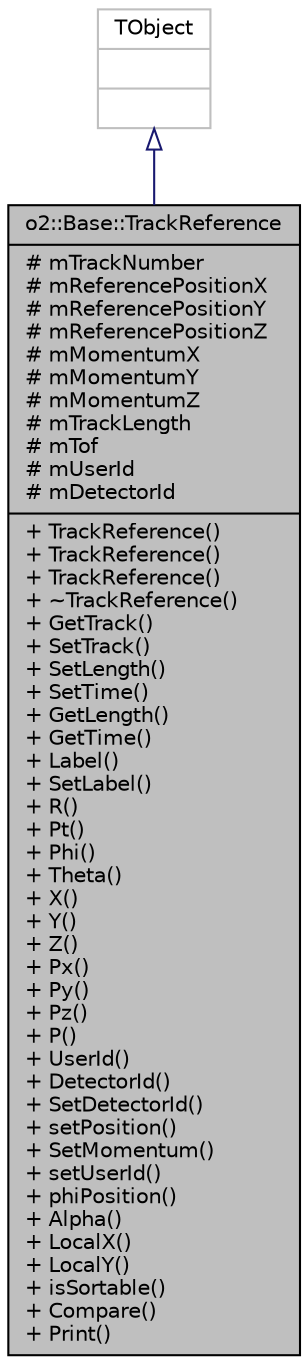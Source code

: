 digraph "o2::Base::TrackReference"
{
 // INTERACTIVE_SVG=YES
  bgcolor="transparent";
  edge [fontname="Helvetica",fontsize="10",labelfontname="Helvetica",labelfontsize="10"];
  node [fontname="Helvetica",fontsize="10",shape=record];
  Node1 [label="{o2::Base::TrackReference\n|# mTrackNumber\l# mReferencePositionX\l# mReferencePositionY\l# mReferencePositionZ\l# mMomentumX\l# mMomentumY\l# mMomentumZ\l# mTrackLength\l# mTof\l# mUserId\l# mDetectorId\l|+ TrackReference()\l+ TrackReference()\l+ TrackReference()\l+ ~TrackReference()\l+ GetTrack()\l+ SetTrack()\l+ SetLength()\l+ SetTime()\l+ GetLength()\l+ GetTime()\l+ Label()\l+ SetLabel()\l+ R()\l+ Pt()\l+ Phi()\l+ Theta()\l+ X()\l+ Y()\l+ Z()\l+ Px()\l+ Py()\l+ Pz()\l+ P()\l+ UserId()\l+ DetectorId()\l+ SetDetectorId()\l+ setPosition()\l+ SetMomentum()\l+ setUserId()\l+ phiPosition()\l+ Alpha()\l+ LocalX()\l+ LocalY()\l+ isSortable()\l+ Compare()\l+ Print()\l}",height=0.2,width=0.4,color="black", fillcolor="grey75", style="filled" fontcolor="black"];
  Node2 -> Node1 [dir="back",color="midnightblue",fontsize="10",style="solid",arrowtail="onormal",fontname="Helvetica"];
  Node2 [label="{TObject\n||}",height=0.2,width=0.4,color="grey75"];
}
